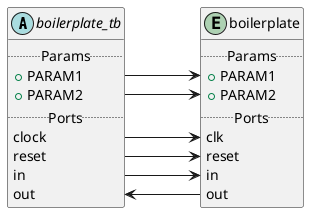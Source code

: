 @startuml
left to right direction
allowmixing
' set separator .

'skinparam linetype ortho

abstract boilerplate_tb {
    ..Params..
    +PARAM1
    +PARAM2
    ..Ports..
    clock
    reset
    in
    out
} 

entity boilerplate {
    ..Params..
    +PARAM1
    +PARAM2
    ..Ports..
    clk
    reset
    in
    out
}

boilerplate_tb::PARAM1 --> boilerplate::PARAM1
boilerplate_tb::PARAM2 --> boilerplate::PARAM2

boilerplate_tb::reset --> boilerplate::reset
boilerplate_tb::clock --> boilerplate::clk
boilerplate_tb::in --> boilerplate::in
boilerplate_tb::out <-- boilerplate::out

@enduml